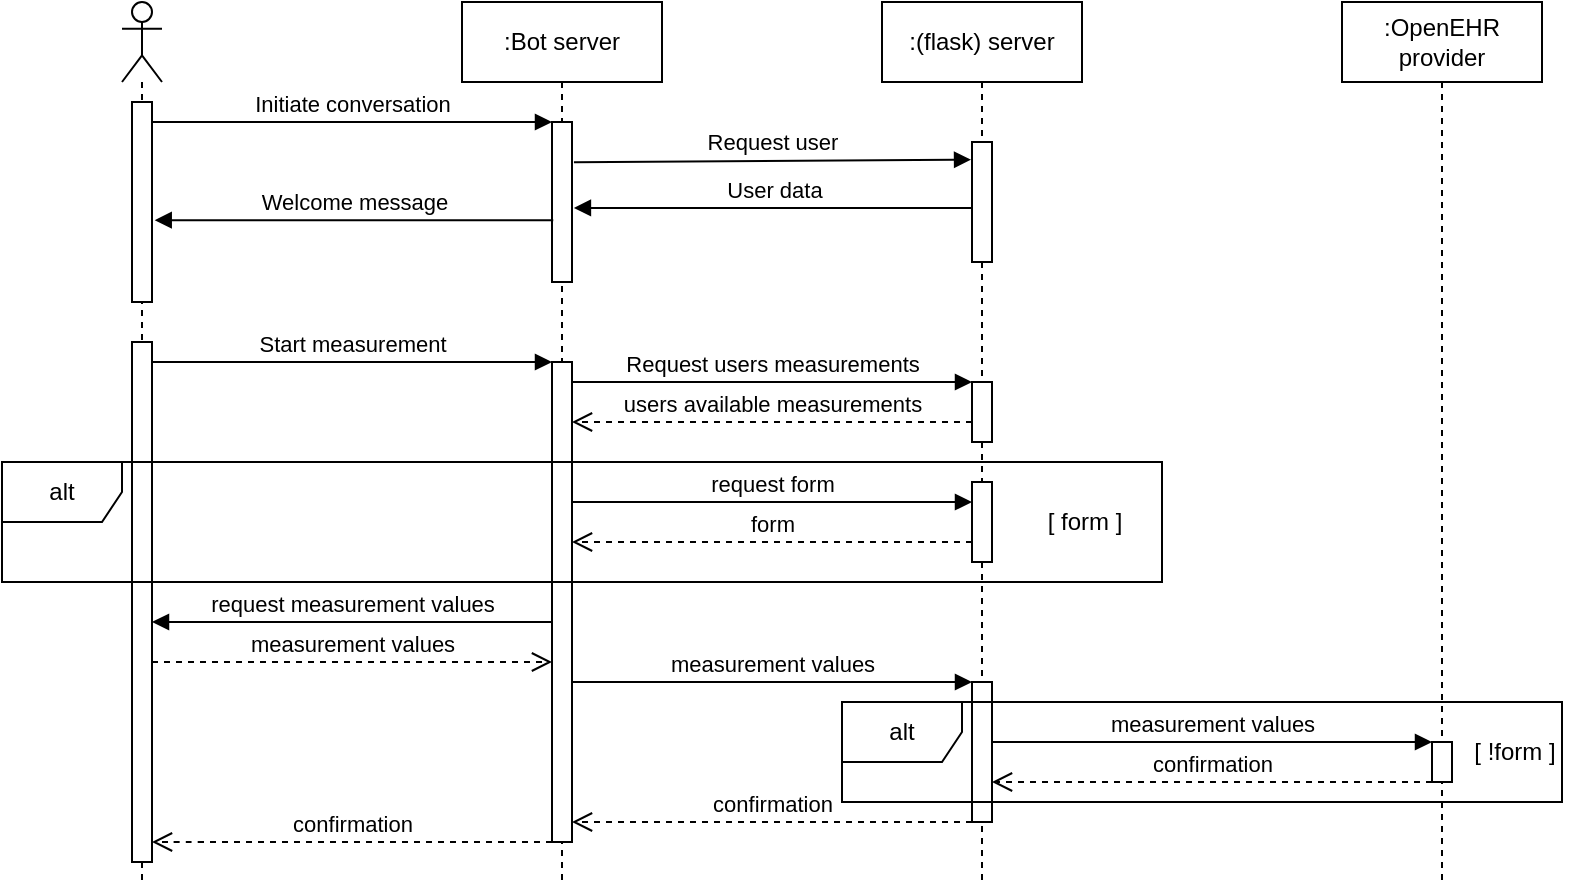 <mxfile version="13.9.9" type="device"><diagram id="fAtCD5M-mvtksln-eFsv" name="Page-1"><mxGraphModel dx="1104" dy="1002" grid="1" gridSize="10" guides="1" tooltips="1" connect="1" arrows="1" fold="1" page="1" pageScale="1" pageWidth="850" pageHeight="1100" math="0" shadow="0"><root><mxCell id="0"/><mxCell id="1" parent="0"/><mxCell id="lnuO0XK7MT8oTY_DSGbW-1" value="" style="shape=umlLifeline;participant=umlActor;perimeter=lifelinePerimeter;whiteSpace=wrap;html=1;container=1;collapsible=0;recursiveResize=0;verticalAlign=top;spacingTop=36;outlineConnect=0;" parent="1" vertex="1"><mxGeometry x="87" y="10" width="20" height="440" as="geometry"/></mxCell><mxCell id="lnuO0XK7MT8oTY_DSGbW-5" value="" style="html=1;points=[];perimeter=orthogonalPerimeter;" parent="lnuO0XK7MT8oTY_DSGbW-1" vertex="1"><mxGeometry x="5" y="50" width="10" height="100" as="geometry"/></mxCell><mxCell id="lnuO0XK7MT8oTY_DSGbW-30" value="" style="html=1;points=[];perimeter=orthogonalPerimeter;" parent="lnuO0XK7MT8oTY_DSGbW-1" vertex="1"><mxGeometry x="5" y="170" width="10" height="260" as="geometry"/></mxCell><mxCell id="lnuO0XK7MT8oTY_DSGbW-2" value=":Bot server" style="shape=umlLifeline;perimeter=lifelinePerimeter;whiteSpace=wrap;html=1;container=1;collapsible=0;recursiveResize=0;outlineConnect=0;" parent="1" vertex="1"><mxGeometry x="257" y="10" width="100" height="440" as="geometry"/></mxCell><mxCell id="lnuO0XK7MT8oTY_DSGbW-7" value="" style="html=1;points=[];perimeter=orthogonalPerimeter;" parent="lnuO0XK7MT8oTY_DSGbW-2" vertex="1"><mxGeometry x="45" y="60" width="10" height="80" as="geometry"/></mxCell><mxCell id="JFKC1HPlCht9afHBWoQ1-5" value="" style="html=1;points=[];perimeter=orthogonalPerimeter;" parent="lnuO0XK7MT8oTY_DSGbW-2" vertex="1"><mxGeometry x="45" y="180" width="10" height="240" as="geometry"/></mxCell><mxCell id="lnuO0XK7MT8oTY_DSGbW-3" value=":(flask) server" style="shape=umlLifeline;perimeter=lifelinePerimeter;whiteSpace=wrap;html=1;container=1;collapsible=0;recursiveResize=0;outlineConnect=0;" parent="1" vertex="1"><mxGeometry x="467" y="10" width="100" height="440" as="geometry"/></mxCell><mxCell id="lnuO0XK7MT8oTY_DSGbW-9" value="" style="html=1;points=[];perimeter=orthogonalPerimeter;" parent="lnuO0XK7MT8oTY_DSGbW-3" vertex="1"><mxGeometry x="45" y="70" width="10" height="60" as="geometry"/></mxCell><mxCell id="JFKC1HPlCht9afHBWoQ1-26" value="" style="html=1;points=[];perimeter=orthogonalPerimeter;" parent="lnuO0XK7MT8oTY_DSGbW-3" vertex="1"><mxGeometry x="45" y="340" width="10" height="70" as="geometry"/></mxCell><mxCell id="lnuO0XK7MT8oTY_DSGbW-4" value=":OpenEHR provider" style="shape=umlLifeline;perimeter=lifelinePerimeter;whiteSpace=wrap;html=1;container=1;collapsible=0;recursiveResize=0;outlineConnect=0;" parent="1" vertex="1"><mxGeometry x="697" y="10" width="100" height="440" as="geometry"/></mxCell><mxCell id="JFKC1HPlCht9afHBWoQ1-29" value="" style="html=1;points=[];perimeter=orthogonalPerimeter;" parent="lnuO0XK7MT8oTY_DSGbW-4" vertex="1"><mxGeometry x="45" y="370" width="10" height="20" as="geometry"/></mxCell><mxCell id="lnuO0XK7MT8oTY_DSGbW-6" value="Initiate conversation" style="html=1;verticalAlign=bottom;endArrow=block;" parent="1" source="lnuO0XK7MT8oTY_DSGbW-5" target="lnuO0XK7MT8oTY_DSGbW-7" edge="1"><mxGeometry width="80" relative="1" as="geometry"><mxPoint x="107" y="70" as="sourcePoint"/><mxPoint x="297" y="70" as="targetPoint"/><Array as="points"><mxPoint x="117" y="70"/></Array></mxGeometry></mxCell><mxCell id="JFKC1HPlCht9afHBWoQ1-2" value="Request user" style="html=1;verticalAlign=bottom;endArrow=block;exitX=1.096;exitY=0.252;exitDx=0;exitDy=0;exitPerimeter=0;entryX=-0.047;entryY=0.147;entryDx=0;entryDy=0;entryPerimeter=0;" parent="1" source="lnuO0XK7MT8oTY_DSGbW-7" target="lnuO0XK7MT8oTY_DSGbW-9" edge="1"><mxGeometry width="80" relative="1" as="geometry"><mxPoint x="327" y="90" as="sourcePoint"/><mxPoint x="407" y="90" as="targetPoint"/></mxGeometry></mxCell><mxCell id="JFKC1HPlCht9afHBWoQ1-3" value="User data" style="html=1;verticalAlign=bottom;endArrow=block;entryX=1.096;entryY=0.537;entryDx=0;entryDy=0;entryPerimeter=0;exitX=0.022;exitY=0.549;exitDx=0;exitDy=0;exitPerimeter=0;" parent="1" source="lnuO0XK7MT8oTY_DSGbW-9" target="lnuO0XK7MT8oTY_DSGbW-7" edge="1"><mxGeometry width="80" relative="1" as="geometry"><mxPoint x="377" y="100" as="sourcePoint"/><mxPoint x="457" y="100" as="targetPoint"/></mxGeometry></mxCell><mxCell id="JFKC1HPlCht9afHBWoQ1-4" value="Welcome message" style="html=1;verticalAlign=bottom;endArrow=block;entryX=1.136;entryY=0.591;entryDx=0;entryDy=0;entryPerimeter=0;exitX=0.062;exitY=0.614;exitDx=0;exitDy=0;exitPerimeter=0;" parent="1" source="lnuO0XK7MT8oTY_DSGbW-7" target="lnuO0XK7MT8oTY_DSGbW-5" edge="1"><mxGeometry width="80" relative="1" as="geometry"><mxPoint x="207" y="120" as="sourcePoint"/><mxPoint x="287" y="120" as="targetPoint"/></mxGeometry></mxCell><mxCell id="JFKC1HPlCht9afHBWoQ1-7" value="Start measurement" style="html=1;verticalAlign=bottom;endArrow=block;" parent="1" source="lnuO0XK7MT8oTY_DSGbW-30" target="JFKC1HPlCht9afHBWoQ1-5" edge="1"><mxGeometry width="80" relative="1" as="geometry"><mxPoint x="147" y="320" as="sourcePoint"/><mxPoint x="227" y="320" as="targetPoint"/><Array as="points"><mxPoint x="117" y="190"/></Array></mxGeometry></mxCell><mxCell id="JFKC1HPlCht9afHBWoQ1-8" value="" style="html=1;points=[];perimeter=orthogonalPerimeter;" parent="1" vertex="1"><mxGeometry x="512" y="200" width="10" height="30" as="geometry"/></mxCell><mxCell id="JFKC1HPlCht9afHBWoQ1-9" value="Request users measurements" style="html=1;verticalAlign=bottom;endArrow=block;" parent="1" source="JFKC1HPlCht9afHBWoQ1-5" target="JFKC1HPlCht9afHBWoQ1-8" edge="1"><mxGeometry width="80" relative="1" as="geometry"><mxPoint x="327" y="210" as="sourcePoint"/><mxPoint x="407" y="210" as="targetPoint"/><Array as="points"><mxPoint x="337" y="200"/></Array></mxGeometry></mxCell><mxCell id="JFKC1HPlCht9afHBWoQ1-11" value="users available measurements" style="html=1;verticalAlign=bottom;endArrow=open;dashed=1;endSize=8;" parent="1" source="JFKC1HPlCht9afHBWoQ1-8" target="JFKC1HPlCht9afHBWoQ1-5" edge="1"><mxGeometry relative="1" as="geometry"><mxPoint x="487" y="220" as="sourcePoint"/><mxPoint x="407" y="220" as="targetPoint"/><Array as="points"><mxPoint x="337" y="220"/></Array></mxGeometry></mxCell><mxCell id="JFKC1HPlCht9afHBWoQ1-16" value="[ form ]" style="text;html=1;strokeColor=none;fillColor=none;align=center;verticalAlign=middle;whiteSpace=wrap;rounded=0;" parent="1" vertex="1"><mxGeometry x="547" y="260" width="43" height="20" as="geometry"/></mxCell><mxCell id="JFKC1HPlCht9afHBWoQ1-19" value="" style="html=1;points=[];perimeter=orthogonalPerimeter;" parent="1" vertex="1"><mxGeometry x="512" y="250" width="10" height="40" as="geometry"/></mxCell><mxCell id="JFKC1HPlCht9afHBWoQ1-20" value="request form" style="html=1;verticalAlign=bottom;endArrow=block;" parent="1" source="JFKC1HPlCht9afHBWoQ1-5" target="JFKC1HPlCht9afHBWoQ1-19" edge="1"><mxGeometry width="80" relative="1" as="geometry"><mxPoint x="317" y="260" as="sourcePoint"/><mxPoint x="397" y="260" as="targetPoint"/><Array as="points"><mxPoint x="487" y="260"/></Array></mxGeometry></mxCell><mxCell id="JFKC1HPlCht9afHBWoQ1-21" value="form" style="html=1;verticalAlign=bottom;endArrow=open;dashed=1;endSize=8;" parent="1" source="JFKC1HPlCht9afHBWoQ1-19" target="JFKC1HPlCht9afHBWoQ1-5" edge="1"><mxGeometry relative="1" as="geometry"><mxPoint x="447" y="280" as="sourcePoint"/><mxPoint x="367" y="280" as="targetPoint"/><Array as="points"><mxPoint x="337" y="280"/></Array></mxGeometry></mxCell><mxCell id="JFKC1HPlCht9afHBWoQ1-22" value="request measurement values" style="html=1;verticalAlign=bottom;endArrow=block;" parent="1" source="JFKC1HPlCht9afHBWoQ1-5" target="lnuO0XK7MT8oTY_DSGbW-30" edge="1"><mxGeometry width="80" relative="1" as="geometry"><mxPoint x="187" y="330" as="sourcePoint"/><mxPoint x="267" y="330" as="targetPoint"/><Array as="points"><mxPoint x="137" y="320"/></Array></mxGeometry></mxCell><mxCell id="JFKC1HPlCht9afHBWoQ1-24" value="measurement values" style="html=1;verticalAlign=bottom;endArrow=open;dashed=1;endSize=8;" parent="1" source="lnuO0XK7MT8oTY_DSGbW-30" target="JFKC1HPlCht9afHBWoQ1-5" edge="1"><mxGeometry relative="1" as="geometry"><mxPoint x="207" y="340" as="sourcePoint"/><mxPoint x="127" y="340" as="targetPoint"/><Array as="points"><mxPoint x="227" y="340"/></Array></mxGeometry></mxCell><mxCell id="JFKC1HPlCht9afHBWoQ1-25" value="measurement values" style="html=1;verticalAlign=bottom;endArrow=block;" parent="1" source="JFKC1HPlCht9afHBWoQ1-5" target="JFKC1HPlCht9afHBWoQ1-26" edge="1"><mxGeometry width="80" relative="1" as="geometry"><mxPoint x="347" y="350" as="sourcePoint"/><mxPoint x="427" y="350" as="targetPoint"/></mxGeometry></mxCell><mxCell id="JFKC1HPlCht9afHBWoQ1-28" value="measurement values" style="html=1;verticalAlign=bottom;endArrow=block;" parent="1" source="JFKC1HPlCht9afHBWoQ1-26" target="JFKC1HPlCht9afHBWoQ1-29" edge="1"><mxGeometry width="80" relative="1" as="geometry"><mxPoint x="587" y="370" as="sourcePoint"/><mxPoint x="667" y="360" as="targetPoint"/><Array as="points"><mxPoint x="677" y="380"/></Array></mxGeometry></mxCell><mxCell id="JFKC1HPlCht9afHBWoQ1-30" value="confirmation" style="html=1;verticalAlign=bottom;endArrow=open;dashed=1;endSize=8;" parent="1" source="JFKC1HPlCht9afHBWoQ1-29" target="JFKC1HPlCht9afHBWoQ1-26" edge="1"><mxGeometry relative="1" as="geometry"><mxPoint x="717" y="400" as="sourcePoint"/><mxPoint x="637" y="400" as="targetPoint"/><Array as="points"><mxPoint x="637" y="400"/></Array></mxGeometry></mxCell><mxCell id="JFKC1HPlCht9afHBWoQ1-31" value="confirmation" style="html=1;verticalAlign=bottom;endArrow=open;dashed=1;endSize=8;" parent="1" source="JFKC1HPlCht9afHBWoQ1-26" target="JFKC1HPlCht9afHBWoQ1-5" edge="1"><mxGeometry relative="1" as="geometry"><mxPoint x="487" y="400" as="sourcePoint"/><mxPoint x="407" y="400" as="targetPoint"/><Array as="points"><mxPoint x="347" y="420"/></Array></mxGeometry></mxCell><mxCell id="JFKC1HPlCht9afHBWoQ1-32" value="confirmation" style="html=1;verticalAlign=bottom;endArrow=open;dashed=1;endSize=8;" parent="1" source="JFKC1HPlCht9afHBWoQ1-5" target="lnuO0XK7MT8oTY_DSGbW-30" edge="1"><mxGeometry relative="1" as="geometry"><mxPoint x="277" y="410" as="sourcePoint"/><mxPoint x="197" y="410" as="targetPoint"/><Array as="points"><mxPoint x="117" y="430"/></Array></mxGeometry></mxCell><mxCell id="JFKC1HPlCht9afHBWoQ1-35" value="[ !form ]" style="text;html=1;strokeColor=none;fillColor=none;align=center;verticalAlign=middle;whiteSpace=wrap;rounded=0;" parent="1" vertex="1"><mxGeometry x="757" y="375" width="53" height="20" as="geometry"/></mxCell><mxCell id="JFKC1HPlCht9afHBWoQ1-33" value="alt" style="shape=umlFrame;whiteSpace=wrap;html=1;" parent="1" vertex="1"><mxGeometry x="447" y="360" width="360" height="50" as="geometry"/></mxCell><mxCell id="JFKC1HPlCht9afHBWoQ1-13" value="alt" style="shape=umlFrame;whiteSpace=wrap;html=1;" parent="1" vertex="1"><mxGeometry x="27" y="240" width="580" height="60" as="geometry"/></mxCell></root></mxGraphModel></diagram></mxfile>